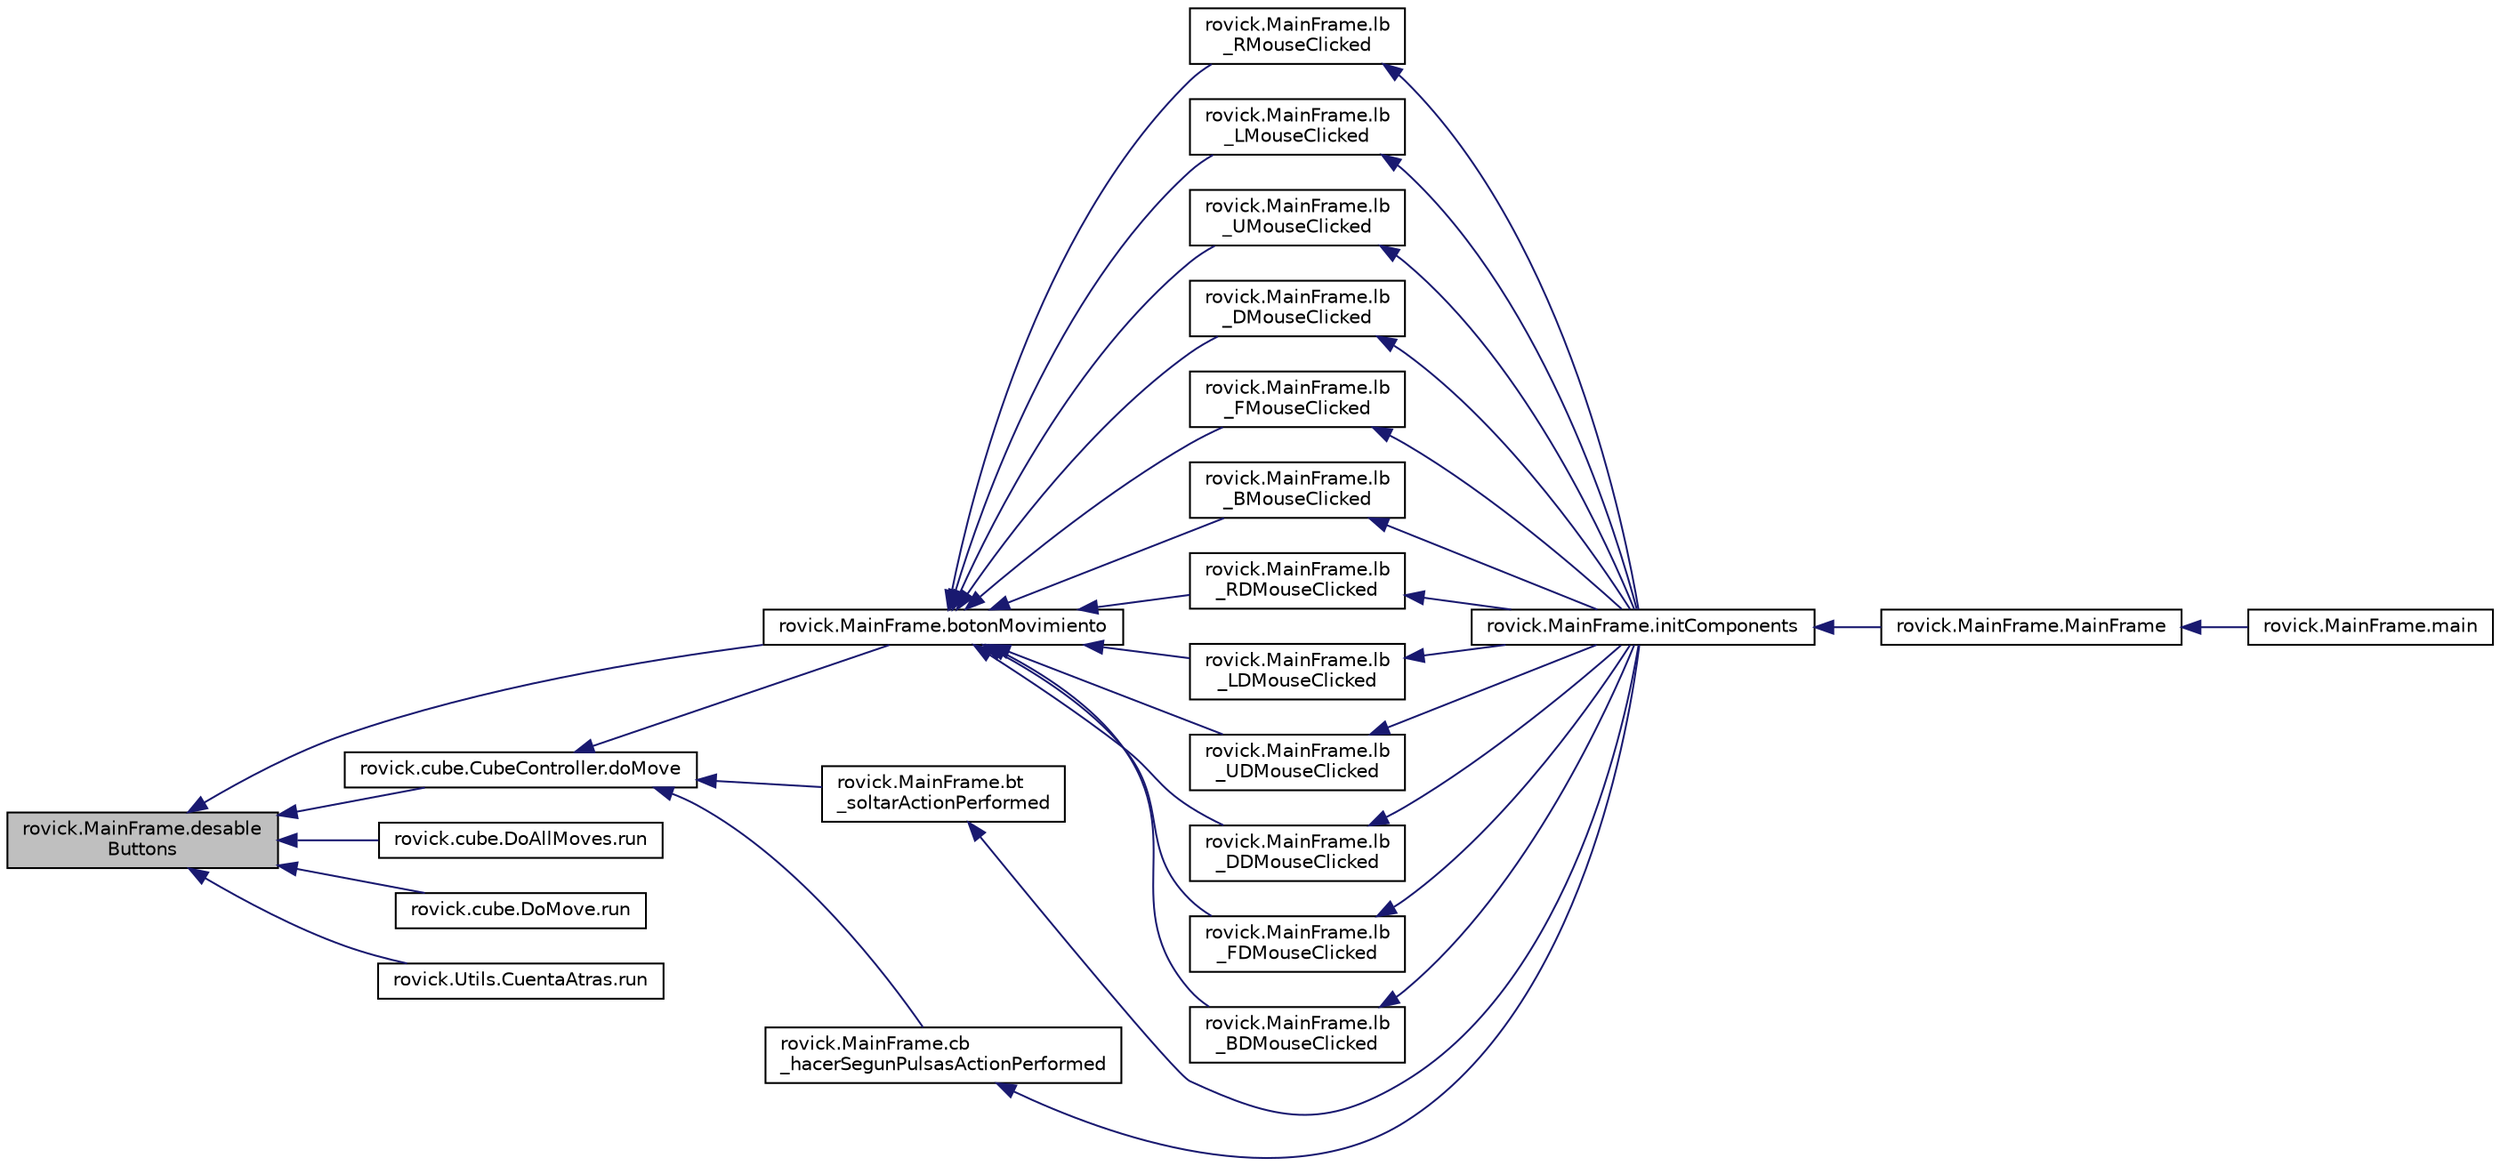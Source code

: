 digraph "rovick.MainFrame.desableButtons"
{
  edge [fontname="Helvetica",fontsize="10",labelfontname="Helvetica",labelfontsize="10"];
  node [fontname="Helvetica",fontsize="10",shape=record];
  rankdir="LR";
  Node1 [label="rovick.MainFrame.desable\lButtons",height=0.2,width=0.4,color="black", fillcolor="grey75", style="filled", fontcolor="black"];
  Node1 -> Node2 [dir="back",color="midnightblue",fontsize="10",style="solid",fontname="Helvetica"];
  Node2 [label="rovick.cube.CubeController.doMove",height=0.2,width=0.4,color="black", fillcolor="white", style="filled",URL="$classrovick_1_1cube_1_1_cube_controller_a2479be2cad3321bf55483c5b005066c5.html#a2479be2cad3321bf55483c5b005066c5",tooltip="Metodo que envia al arduino la orden de hacer un movimiento. "];
  Node2 -> Node3 [dir="back",color="midnightblue",fontsize="10",style="solid",fontname="Helvetica"];
  Node3 [label="rovick.MainFrame.botonMovimiento",height=0.2,width=0.4,color="black", fillcolor="white", style="filled",URL="$group___principales_gae2c42cbf5cab358d9b60d6c7a50ab85f.html#gae2c42cbf5cab358d9b60d6c7a50ab85f",tooltip="Metodo al que llaman los Botones de los movimientos, Si el checkBox cb_hacerSegunPulsas esta activado..."];
  Node3 -> Node4 [dir="back",color="midnightblue",fontsize="10",style="solid",fontname="Helvetica"];
  Node4 [label="rovick.MainFrame.lb\l_RMouseClicked",height=0.2,width=0.4,color="black", fillcolor="white", style="filled",URL="$group___botones_ga806a4d37b42c38a01063536d98bf9442.html#ga806a4d37b42c38a01063536d98bf9442"];
  Node4 -> Node5 [dir="back",color="midnightblue",fontsize="10",style="solid",fontname="Helvetica"];
  Node5 [label="rovick.MainFrame.initComponents",height=0.2,width=0.4,color="black", fillcolor="white", style="filled",URL="$classrovick_1_1_main_frame_a6bfda0f949106916323960d384a309e0.html#a6bfda0f949106916323960d384a309e0"];
  Node5 -> Node6 [dir="back",color="midnightblue",fontsize="10",style="solid",fontname="Helvetica"];
  Node6 [label="rovick.MainFrame.MainFrame",height=0.2,width=0.4,color="black", fillcolor="white", style="filled",URL="$group___principales_ga511f1ff25cbcc94bf9a36611674b5fec.html#ga511f1ff25cbcc94bf9a36611674b5fec",tooltip="Contrucotr de la victa principal. "];
  Node6 -> Node7 [dir="back",color="midnightblue",fontsize="10",style="solid",fontname="Helvetica"];
  Node7 [label="rovick.MainFrame.main",height=0.2,width=0.4,color="black", fillcolor="white", style="filled",URL="$classrovick_1_1_main_frame_ac31f17c5894a105267e32842324663ac.html#ac31f17c5894a105267e32842324663ac"];
  Node3 -> Node8 [dir="back",color="midnightblue",fontsize="10",style="solid",fontname="Helvetica"];
  Node8 [label="rovick.MainFrame.lb\l_LMouseClicked",height=0.2,width=0.4,color="black", fillcolor="white", style="filled",URL="$group___botones_gab1bffa7346d3a8a6a04c7c74edd854b9.html#gab1bffa7346d3a8a6a04c7c74edd854b9"];
  Node8 -> Node5 [dir="back",color="midnightblue",fontsize="10",style="solid",fontname="Helvetica"];
  Node3 -> Node9 [dir="back",color="midnightblue",fontsize="10",style="solid",fontname="Helvetica"];
  Node9 [label="rovick.MainFrame.lb\l_UMouseClicked",height=0.2,width=0.4,color="black", fillcolor="white", style="filled",URL="$group___botones_gad7d6a61ea3f70d947bab03ca93f5c76f.html#gad7d6a61ea3f70d947bab03ca93f5c76f"];
  Node9 -> Node5 [dir="back",color="midnightblue",fontsize="10",style="solid",fontname="Helvetica"];
  Node3 -> Node10 [dir="back",color="midnightblue",fontsize="10",style="solid",fontname="Helvetica"];
  Node10 [label="rovick.MainFrame.lb\l_DMouseClicked",height=0.2,width=0.4,color="black", fillcolor="white", style="filled",URL="$group___botones_gad29bf698bb00fce441a3666ce81c04f8.html#gad29bf698bb00fce441a3666ce81c04f8"];
  Node10 -> Node5 [dir="back",color="midnightblue",fontsize="10",style="solid",fontname="Helvetica"];
  Node3 -> Node11 [dir="back",color="midnightblue",fontsize="10",style="solid",fontname="Helvetica"];
  Node11 [label="rovick.MainFrame.lb\l_FMouseClicked",height=0.2,width=0.4,color="black", fillcolor="white", style="filled",URL="$group___botones_ga7dbf6abea21412b993496f2272394add.html#ga7dbf6abea21412b993496f2272394add"];
  Node11 -> Node5 [dir="back",color="midnightblue",fontsize="10",style="solid",fontname="Helvetica"];
  Node3 -> Node12 [dir="back",color="midnightblue",fontsize="10",style="solid",fontname="Helvetica"];
  Node12 [label="rovick.MainFrame.lb\l_BMouseClicked",height=0.2,width=0.4,color="black", fillcolor="white", style="filled",URL="$group___botones_ga1bf2298bc72ca8ad5e1a297e9fe553aa.html#ga1bf2298bc72ca8ad5e1a297e9fe553aa"];
  Node12 -> Node5 [dir="back",color="midnightblue",fontsize="10",style="solid",fontname="Helvetica"];
  Node3 -> Node13 [dir="back",color="midnightblue",fontsize="10",style="solid",fontname="Helvetica"];
  Node13 [label="rovick.MainFrame.lb\l_RDMouseClicked",height=0.2,width=0.4,color="black", fillcolor="white", style="filled",URL="$group___botones_ga3d74cf4cc0f87ec35842fd8fff42e80c.html#ga3d74cf4cc0f87ec35842fd8fff42e80c"];
  Node13 -> Node5 [dir="back",color="midnightblue",fontsize="10",style="solid",fontname="Helvetica"];
  Node3 -> Node14 [dir="back",color="midnightblue",fontsize="10",style="solid",fontname="Helvetica"];
  Node14 [label="rovick.MainFrame.lb\l_LDMouseClicked",height=0.2,width=0.4,color="black", fillcolor="white", style="filled",URL="$group___botones_ga11a49350175011fe98d970f9aaabf65d.html#ga11a49350175011fe98d970f9aaabf65d"];
  Node14 -> Node5 [dir="back",color="midnightblue",fontsize="10",style="solid",fontname="Helvetica"];
  Node3 -> Node15 [dir="back",color="midnightblue",fontsize="10",style="solid",fontname="Helvetica"];
  Node15 [label="rovick.MainFrame.lb\l_UDMouseClicked",height=0.2,width=0.4,color="black", fillcolor="white", style="filled",URL="$group___botones_ga8f21d07f95b26c7977f9caf32e4b1b2d.html#ga8f21d07f95b26c7977f9caf32e4b1b2d"];
  Node15 -> Node5 [dir="back",color="midnightblue",fontsize="10",style="solid",fontname="Helvetica"];
  Node3 -> Node16 [dir="back",color="midnightblue",fontsize="10",style="solid",fontname="Helvetica"];
  Node16 [label="rovick.MainFrame.lb\l_DDMouseClicked",height=0.2,width=0.4,color="black", fillcolor="white", style="filled",URL="$group___botones_ga71ce387a0aeb3ea68ebdf029b180a3b6.html#ga71ce387a0aeb3ea68ebdf029b180a3b6"];
  Node16 -> Node5 [dir="back",color="midnightblue",fontsize="10",style="solid",fontname="Helvetica"];
  Node3 -> Node17 [dir="back",color="midnightblue",fontsize="10",style="solid",fontname="Helvetica"];
  Node17 [label="rovick.MainFrame.lb\l_FDMouseClicked",height=0.2,width=0.4,color="black", fillcolor="white", style="filled",URL="$group___botones_ga31321cdc0955f60c49b93b3ada6d8866.html#ga31321cdc0955f60c49b93b3ada6d8866"];
  Node17 -> Node5 [dir="back",color="midnightblue",fontsize="10",style="solid",fontname="Helvetica"];
  Node3 -> Node18 [dir="back",color="midnightblue",fontsize="10",style="solid",fontname="Helvetica"];
  Node18 [label="rovick.MainFrame.lb\l_BDMouseClicked",height=0.2,width=0.4,color="black", fillcolor="white", style="filled",URL="$group___botones_ga7e962ccf5b128e8f2804f42c61c86b7d.html#ga7e962ccf5b128e8f2804f42c61c86b7d"];
  Node18 -> Node5 [dir="back",color="midnightblue",fontsize="10",style="solid",fontname="Helvetica"];
  Node2 -> Node19 [dir="back",color="midnightblue",fontsize="10",style="solid",fontname="Helvetica"];
  Node19 [label="rovick.MainFrame.bt\l_soltarActionPerformed",height=0.2,width=0.4,color="black", fillcolor="white", style="filled",URL="$group___botones_ga7de921340fd7656862b4d59e5a7752a4.html#ga7de921340fd7656862b4d59e5a7752a4"];
  Node19 -> Node5 [dir="back",color="midnightblue",fontsize="10",style="solid",fontname="Helvetica"];
  Node2 -> Node20 [dir="back",color="midnightblue",fontsize="10",style="solid",fontname="Helvetica"];
  Node20 [label="rovick.MainFrame.cb\l_hacerSegunPulsasActionPerformed",height=0.2,width=0.4,color="black", fillcolor="white", style="filled",URL="$group___otros_gae3f02523f5de684738708fa8fafd59a2.html#gae3f02523f5de684738708fa8fafd59a2"];
  Node20 -> Node5 [dir="back",color="midnightblue",fontsize="10",style="solid",fontname="Helvetica"];
  Node1 -> Node21 [dir="back",color="midnightblue",fontsize="10",style="solid",fontname="Helvetica"];
  Node21 [label="rovick.cube.DoAllMoves.run",height=0.2,width=0.4,color="black", fillcolor="white", style="filled",URL="$classrovick_1_1cube_1_1_do_all_moves_a19f19c1e0e3f4b224170839f2233997c.html#a19f19c1e0e3f4b224170839f2233997c"];
  Node1 -> Node22 [dir="back",color="midnightblue",fontsize="10",style="solid",fontname="Helvetica"];
  Node22 [label="rovick.cube.DoMove.run",height=0.2,width=0.4,color="black", fillcolor="white", style="filled",URL="$classrovick_1_1cube_1_1_do_move_a3adf1a9b26085543a0a33eb126b7bd5b.html#a3adf1a9b26085543a0a33eb126b7bd5b"];
  Node1 -> Node3 [dir="back",color="midnightblue",fontsize="10",style="solid",fontname="Helvetica"];
  Node1 -> Node23 [dir="back",color="midnightblue",fontsize="10",style="solid",fontname="Helvetica"];
  Node23 [label="rovick.Utils.CuentaAtras.run",height=0.2,width=0.4,color="black", fillcolor="white", style="filled",URL="$classrovick_1_1_utils_1_1_cuenta_atras_aabd60572d54245e890b235d5bf4874db.html#aabd60572d54245e890b235d5bf4874db"];
}
